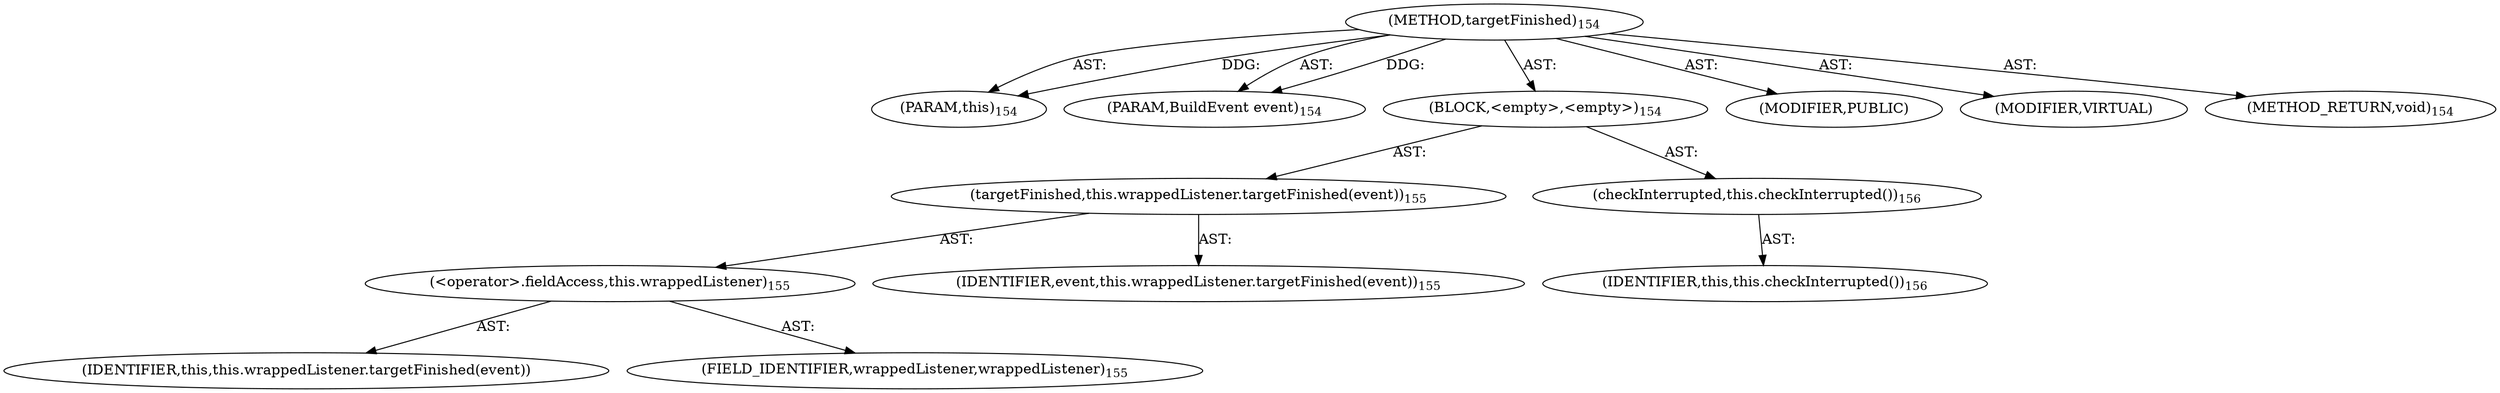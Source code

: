 digraph "targetFinished" {  
"111669149703" [label = <(METHOD,targetFinished)<SUB>154</SUB>> ]
"115964116995" [label = <(PARAM,this)<SUB>154</SUB>> ]
"115964117023" [label = <(PARAM,BuildEvent event)<SUB>154</SUB>> ]
"25769803785" [label = <(BLOCK,&lt;empty&gt;,&lt;empty&gt;)<SUB>154</SUB>> ]
"30064771093" [label = <(targetFinished,this.wrappedListener.targetFinished(event))<SUB>155</SUB>> ]
"30064771094" [label = <(&lt;operator&gt;.fieldAccess,this.wrappedListener)<SUB>155</SUB>> ]
"68719476782" [label = <(IDENTIFIER,this,this.wrappedListener.targetFinished(event))> ]
"55834574855" [label = <(FIELD_IDENTIFIER,wrappedListener,wrappedListener)<SUB>155</SUB>> ]
"68719476783" [label = <(IDENTIFIER,event,this.wrappedListener.targetFinished(event))<SUB>155</SUB>> ]
"30064771095" [label = <(checkInterrupted,this.checkInterrupted())<SUB>156</SUB>> ]
"68719476739" [label = <(IDENTIFIER,this,this.checkInterrupted())<SUB>156</SUB>> ]
"133143986191" [label = <(MODIFIER,PUBLIC)> ]
"133143986192" [label = <(MODIFIER,VIRTUAL)> ]
"128849018887" [label = <(METHOD_RETURN,void)<SUB>154</SUB>> ]
  "111669149703" -> "115964116995"  [ label = "AST: "] 
  "111669149703" -> "115964117023"  [ label = "AST: "] 
  "111669149703" -> "25769803785"  [ label = "AST: "] 
  "111669149703" -> "133143986191"  [ label = "AST: "] 
  "111669149703" -> "133143986192"  [ label = "AST: "] 
  "111669149703" -> "128849018887"  [ label = "AST: "] 
  "25769803785" -> "30064771093"  [ label = "AST: "] 
  "25769803785" -> "30064771095"  [ label = "AST: "] 
  "30064771093" -> "30064771094"  [ label = "AST: "] 
  "30064771093" -> "68719476783"  [ label = "AST: "] 
  "30064771094" -> "68719476782"  [ label = "AST: "] 
  "30064771094" -> "55834574855"  [ label = "AST: "] 
  "30064771095" -> "68719476739"  [ label = "AST: "] 
  "111669149703" -> "115964116995"  [ label = "DDG: "] 
  "111669149703" -> "115964117023"  [ label = "DDG: "] 
}
